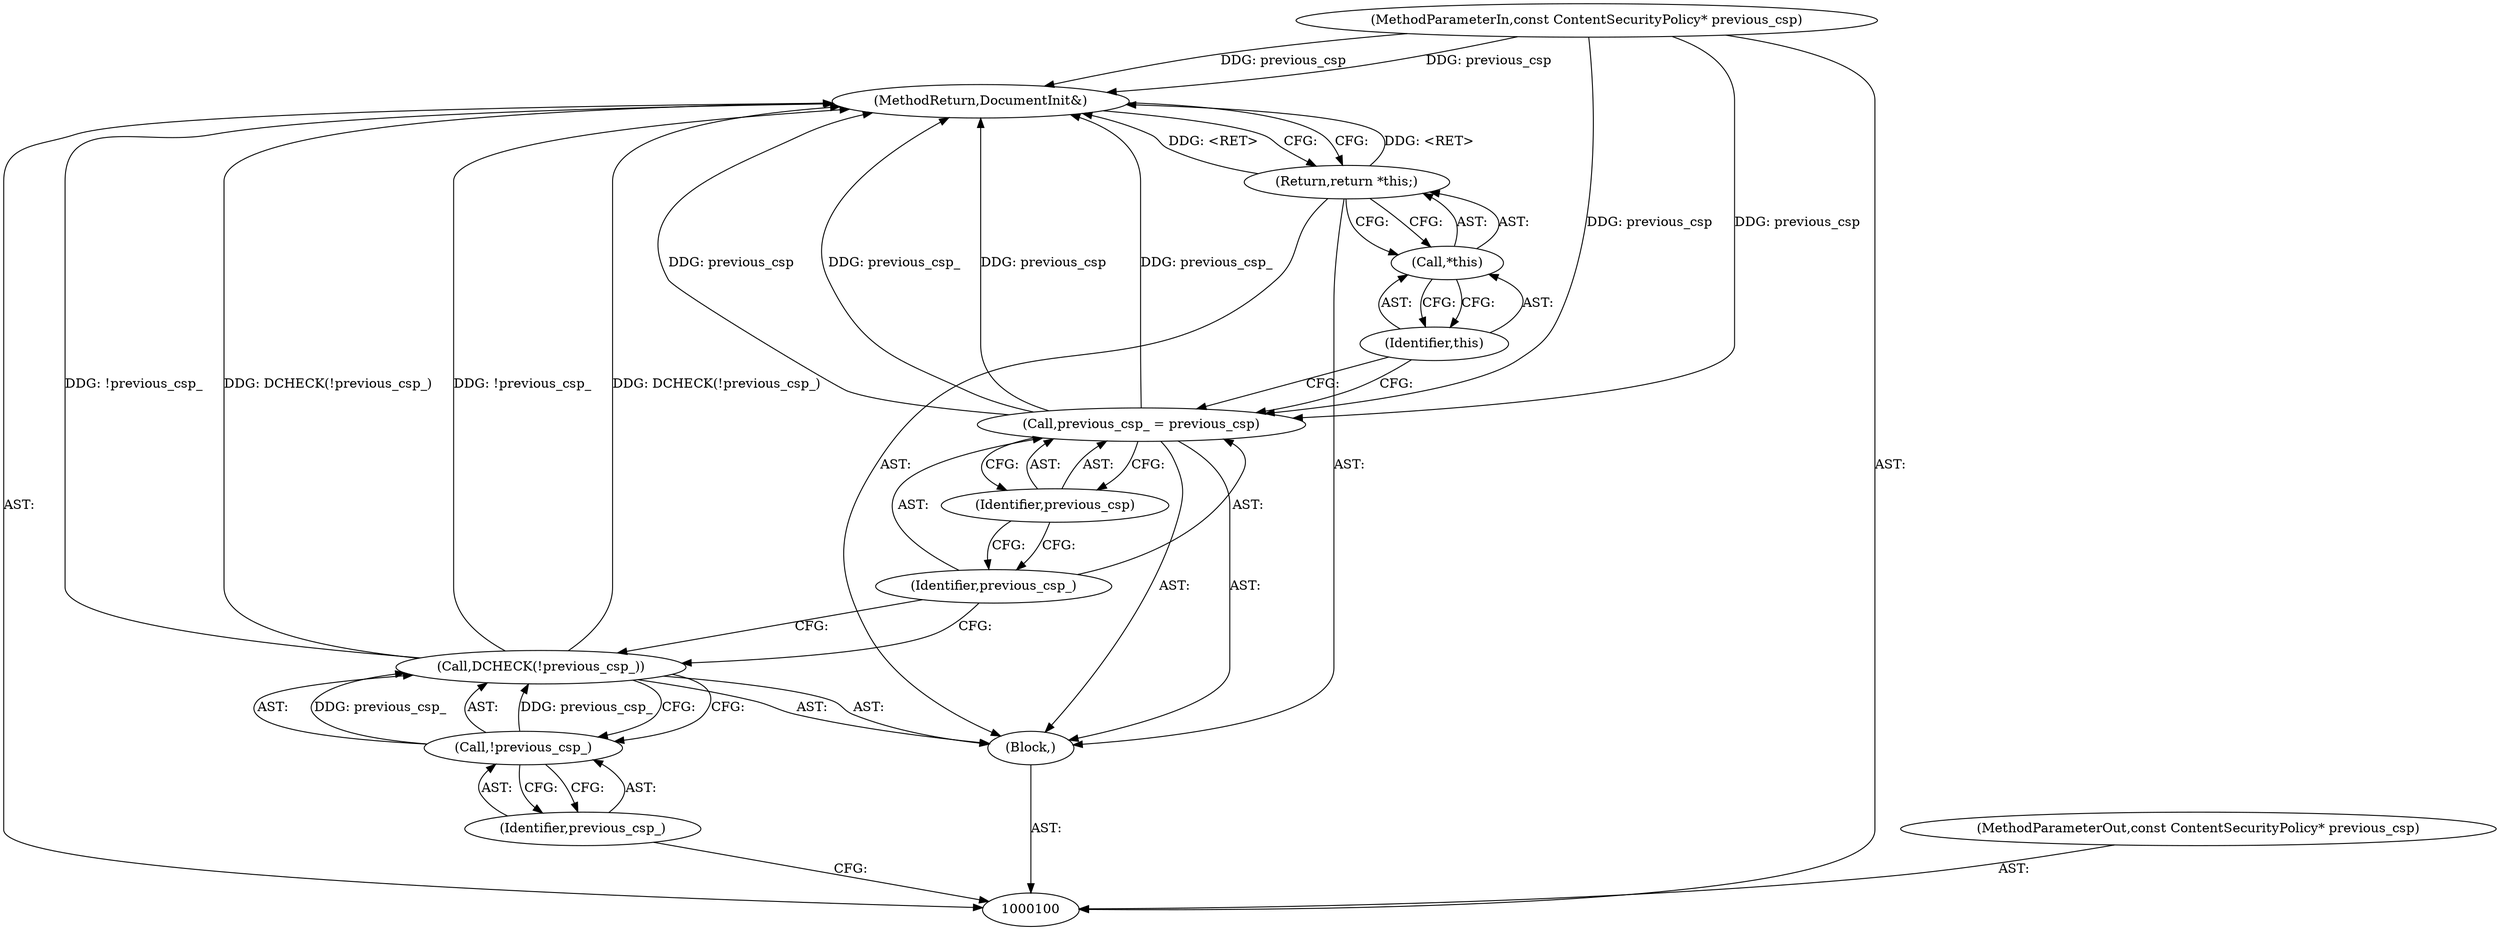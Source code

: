 digraph "1_Chrome_108147dfd1ea159fd3632ef92ccc4ab8952980c7_1" {
"1000112" [label="(MethodReturn,DocumentInit&)"];
"1000101" [label="(MethodParameterIn,const ContentSecurityPolicy* previous_csp)"];
"1000135" [label="(MethodParameterOut,const ContentSecurityPolicy* previous_csp)"];
"1000102" [label="(Block,)"];
"1000105" [label="(Identifier,previous_csp_)"];
"1000103" [label="(Call,DCHECK(!previous_csp_))"];
"1000104" [label="(Call,!previous_csp_)"];
"1000108" [label="(Identifier,previous_csp)"];
"1000106" [label="(Call,previous_csp_ = previous_csp)"];
"1000107" [label="(Identifier,previous_csp_)"];
"1000111" [label="(Identifier,this)"];
"1000109" [label="(Return,return *this;)"];
"1000110" [label="(Call,*this)"];
"1000112" -> "1000100"  [label="AST: "];
"1000112" -> "1000109"  [label="CFG: "];
"1000106" -> "1000112"  [label="DDG: previous_csp"];
"1000106" -> "1000112"  [label="DDG: previous_csp_"];
"1000103" -> "1000112"  [label="DDG: !previous_csp_"];
"1000103" -> "1000112"  [label="DDG: DCHECK(!previous_csp_)"];
"1000101" -> "1000112"  [label="DDG: previous_csp"];
"1000109" -> "1000112"  [label="DDG: <RET>"];
"1000101" -> "1000100"  [label="AST: "];
"1000101" -> "1000112"  [label="DDG: previous_csp"];
"1000101" -> "1000106"  [label="DDG: previous_csp"];
"1000135" -> "1000100"  [label="AST: "];
"1000102" -> "1000100"  [label="AST: "];
"1000103" -> "1000102"  [label="AST: "];
"1000106" -> "1000102"  [label="AST: "];
"1000109" -> "1000102"  [label="AST: "];
"1000105" -> "1000104"  [label="AST: "];
"1000105" -> "1000100"  [label="CFG: "];
"1000104" -> "1000105"  [label="CFG: "];
"1000103" -> "1000102"  [label="AST: "];
"1000103" -> "1000104"  [label="CFG: "];
"1000104" -> "1000103"  [label="AST: "];
"1000107" -> "1000103"  [label="CFG: "];
"1000103" -> "1000112"  [label="DDG: !previous_csp_"];
"1000103" -> "1000112"  [label="DDG: DCHECK(!previous_csp_)"];
"1000104" -> "1000103"  [label="DDG: previous_csp_"];
"1000104" -> "1000103"  [label="AST: "];
"1000104" -> "1000105"  [label="CFG: "];
"1000105" -> "1000104"  [label="AST: "];
"1000103" -> "1000104"  [label="CFG: "];
"1000104" -> "1000103"  [label="DDG: previous_csp_"];
"1000108" -> "1000106"  [label="AST: "];
"1000108" -> "1000107"  [label="CFG: "];
"1000106" -> "1000108"  [label="CFG: "];
"1000106" -> "1000102"  [label="AST: "];
"1000106" -> "1000108"  [label="CFG: "];
"1000107" -> "1000106"  [label="AST: "];
"1000108" -> "1000106"  [label="AST: "];
"1000111" -> "1000106"  [label="CFG: "];
"1000106" -> "1000112"  [label="DDG: previous_csp"];
"1000106" -> "1000112"  [label="DDG: previous_csp_"];
"1000101" -> "1000106"  [label="DDG: previous_csp"];
"1000107" -> "1000106"  [label="AST: "];
"1000107" -> "1000103"  [label="CFG: "];
"1000108" -> "1000107"  [label="CFG: "];
"1000111" -> "1000110"  [label="AST: "];
"1000111" -> "1000106"  [label="CFG: "];
"1000110" -> "1000111"  [label="CFG: "];
"1000109" -> "1000102"  [label="AST: "];
"1000109" -> "1000110"  [label="CFG: "];
"1000110" -> "1000109"  [label="AST: "];
"1000112" -> "1000109"  [label="CFG: "];
"1000109" -> "1000112"  [label="DDG: <RET>"];
"1000110" -> "1000109"  [label="AST: "];
"1000110" -> "1000111"  [label="CFG: "];
"1000111" -> "1000110"  [label="AST: "];
"1000109" -> "1000110"  [label="CFG: "];
}
